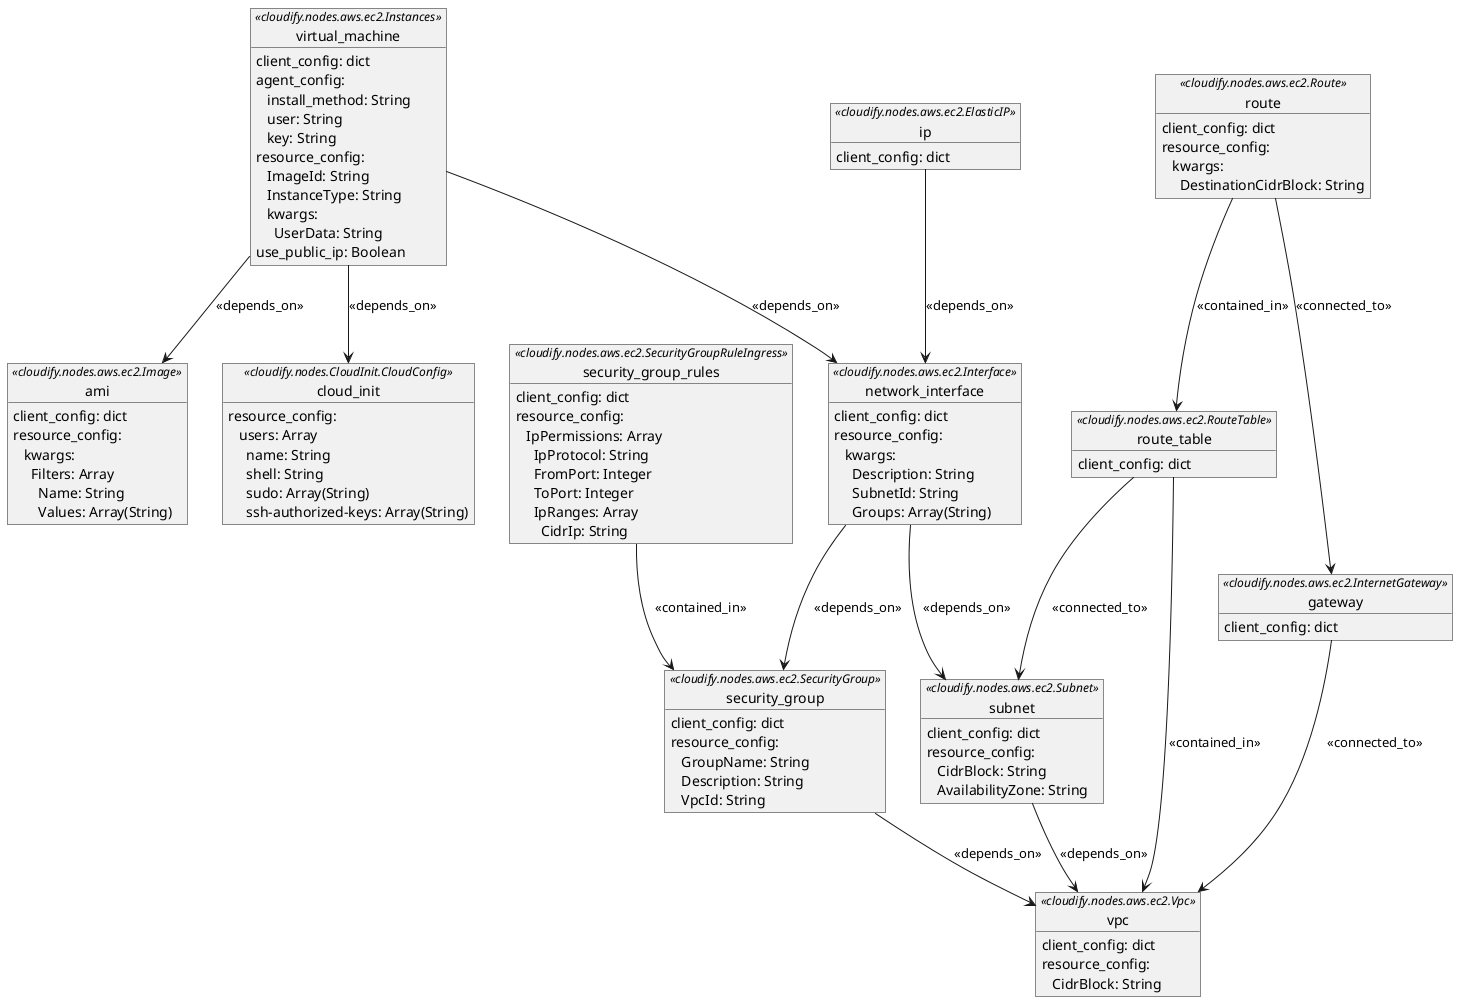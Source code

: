 @startuml cloudify

' Design Configuration
skinparam monochrome true
skinparam tabSize 2

object "ami" as ami <<cloudify.nodes.aws.ec2.Image>> {
    client_config: dict
    resource_config:
        \t kwargs:
            \t \t Filters: Array
                \t \t \t Name: String
                \t \t \t Values: Array(String)
}

object "cloud_init" as cloud_init <<cloudify.nodes.CloudInit.CloudConfig>> {
    resource_config:
        \t users: Array
            \t \t name: String
            \t \t shell: String
            \t \t sudo: Array(String)
            \t \t ssh-authorized-keys: Array(String)
}

object "security_group_rules" as security_group_rules <<cloudify.nodes.aws.ec2.SecurityGroupRuleIngress>> {
    client_config: dict
    resource_config:
        \t IpPermissions: Array
            \t \t IpProtocol: String
            \t \t FromPort: Integer
            \t \t ToPort: Integer
            \t \t IpRanges: Array
                \t \t \t CidrIp: String
}

object "security_group" as security_group <<cloudify.nodes.aws.ec2.SecurityGroup>> {
    client_config: dict
    resource_config:
        \t GroupName: String
        \t Description: String
        \t VpcId: String
}

object "route" as route <<cloudify.nodes.aws.ec2.Route>> {
    client_config: dict
    resource_config:
        \t kwargs:
            \t \t DestinationCidrBlock: String
}

object "route_table" as route_table <<cloudify.nodes.aws.ec2.RouteTable>> {
    client_config: dict
}

object "subnet" as subnet <<cloudify.nodes.aws.ec2.Subnet>> {
    client_config: dict
    resource_config:
        \t CidrBlock: String
        \t AvailabilityZone: String
}

object "gateway" as gateway <<cloudify.nodes.aws.ec2.InternetGateway>> {
    client_config: dict
}

object "vpc" as vpc <<cloudify.nodes.aws.ec2.Vpc>> {
    client_config: dict
    resource_config:
        \t CidrBlock: String

}

object "virtual_machine" as vm <<cloudify.nodes.aws.ec2.Instances>> {
    client_config: dict
    agent_config:
        \t install_method: String
        \t user: String
        \t key: String
    resource_config:
        \t ImageId: String
        \t InstanceType: String
        \t kwargs:
            \t \t UserData: String
    use_public_ip: Boolean
}

object "ip" as ip <<cloudify.nodes.aws.ec2.ElasticIP>> {
    client_config: dict
}

object "network_interface" as network_interface <<cloudify.nodes.aws.ec2.Interface>> {
    client_config: dict
    resource_config:
        \t kwargs:
            \t \t Description: String
            \t \t SubnetId: String
            \t \t Groups: Array(String)
}

security_group_rules --> security_group : <<contained_in>>
security_group --> vpc : <<depends_on>>

route --> route_table : <<contained_in>>
route --> gateway : <<connected_to>>

route_table --> vpc : <<contained_in>>
route_table --> subnet : <<connected_to>>

subnet --> vpc : <<depends_on>>

gateway --> vpc : <<connected_to>>

vm --> ami : <<depends_on>>
vm --> network_interface : <<depends_on>>
vm --> cloud_init : <<depends_on>>

ip --> network_interface : <<depends_on>>

network_interface --> security_group : <<depends_on>>
network_interface --> subnet : <<depends_on>>

@enduml

